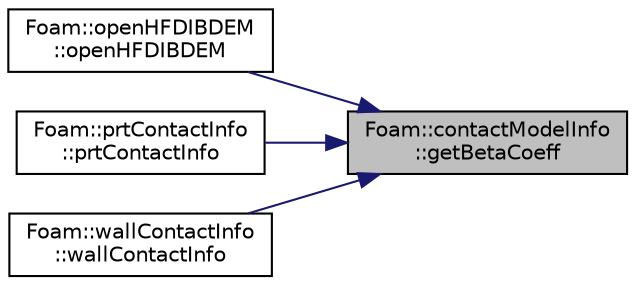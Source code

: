 digraph "Foam::contactModelInfo::getBetaCoeff"
{
 // LATEX_PDF_SIZE
  edge [fontname="Helvetica",fontsize="10",labelfontname="Helvetica",labelfontsize="10"];
  node [fontname="Helvetica",fontsize="10",shape=record];
  rankdir="RL";
  Node1 [label="Foam::contactModelInfo\l::getBetaCoeff",height=0.2,width=0.4,color="black", fillcolor="grey75", style="filled", fontcolor="black",tooltip=" "];
  Node1 -> Node2 [dir="back",color="midnightblue",fontsize="10",style="solid"];
  Node2 [label="Foam::openHFDIBDEM\l::openHFDIBDEM",height=0.2,width=0.4,color="black", fillcolor="white", style="filled",URL="$classFoam_1_1openHFDIBDEM.html#a25993fd694162894893ef092410aeb63",tooltip=" "];
  Node1 -> Node3 [dir="back",color="midnightblue",fontsize="10",style="solid"];
  Node3 [label="Foam::prtContactInfo\l::prtContactInfo",height=0.2,width=0.4,color="black", fillcolor="white", style="filled",URL="$classFoam_1_1prtContactInfo.html#ac84ee4ad6e933a79ef8597011bee665e",tooltip=" "];
  Node1 -> Node4 [dir="back",color="midnightblue",fontsize="10",style="solid"];
  Node4 [label="Foam::wallContactInfo\l::wallContactInfo",height=0.2,width=0.4,color="black", fillcolor="white", style="filled",URL="$classFoam_1_1wallContactInfo.html#a9d3f203a7e1c4f141f43b34e7e4f3c96",tooltip=" "];
}
